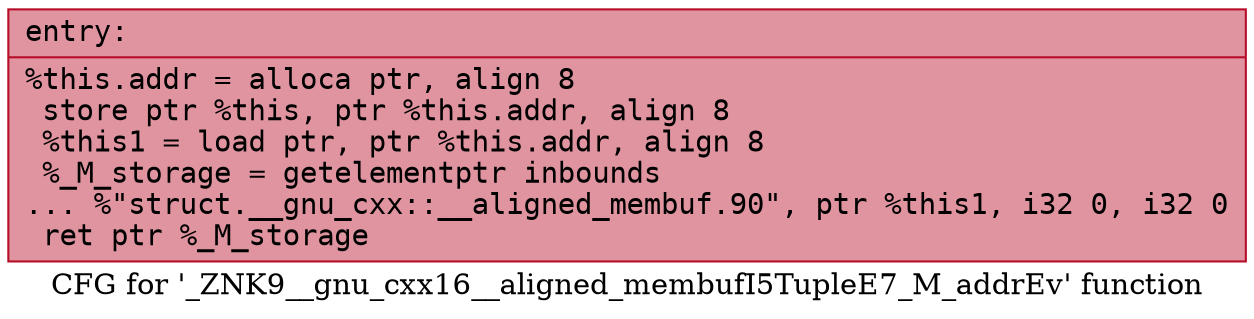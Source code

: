 digraph "CFG for '_ZNK9__gnu_cxx16__aligned_membufI5TupleE7_M_addrEv' function" {
	label="CFG for '_ZNK9__gnu_cxx16__aligned_membufI5TupleE7_M_addrEv' function";

	Node0x55dab47def10 [shape=record,color="#b70d28ff", style=filled, fillcolor="#b70d2870" fontname="Courier",label="{entry:\l|  %this.addr = alloca ptr, align 8\l  store ptr %this, ptr %this.addr, align 8\l  %this1 = load ptr, ptr %this.addr, align 8\l  %_M_storage = getelementptr inbounds\l... %\"struct.__gnu_cxx::__aligned_membuf.90\", ptr %this1, i32 0, i32 0\l  ret ptr %_M_storage\l}"];
}
